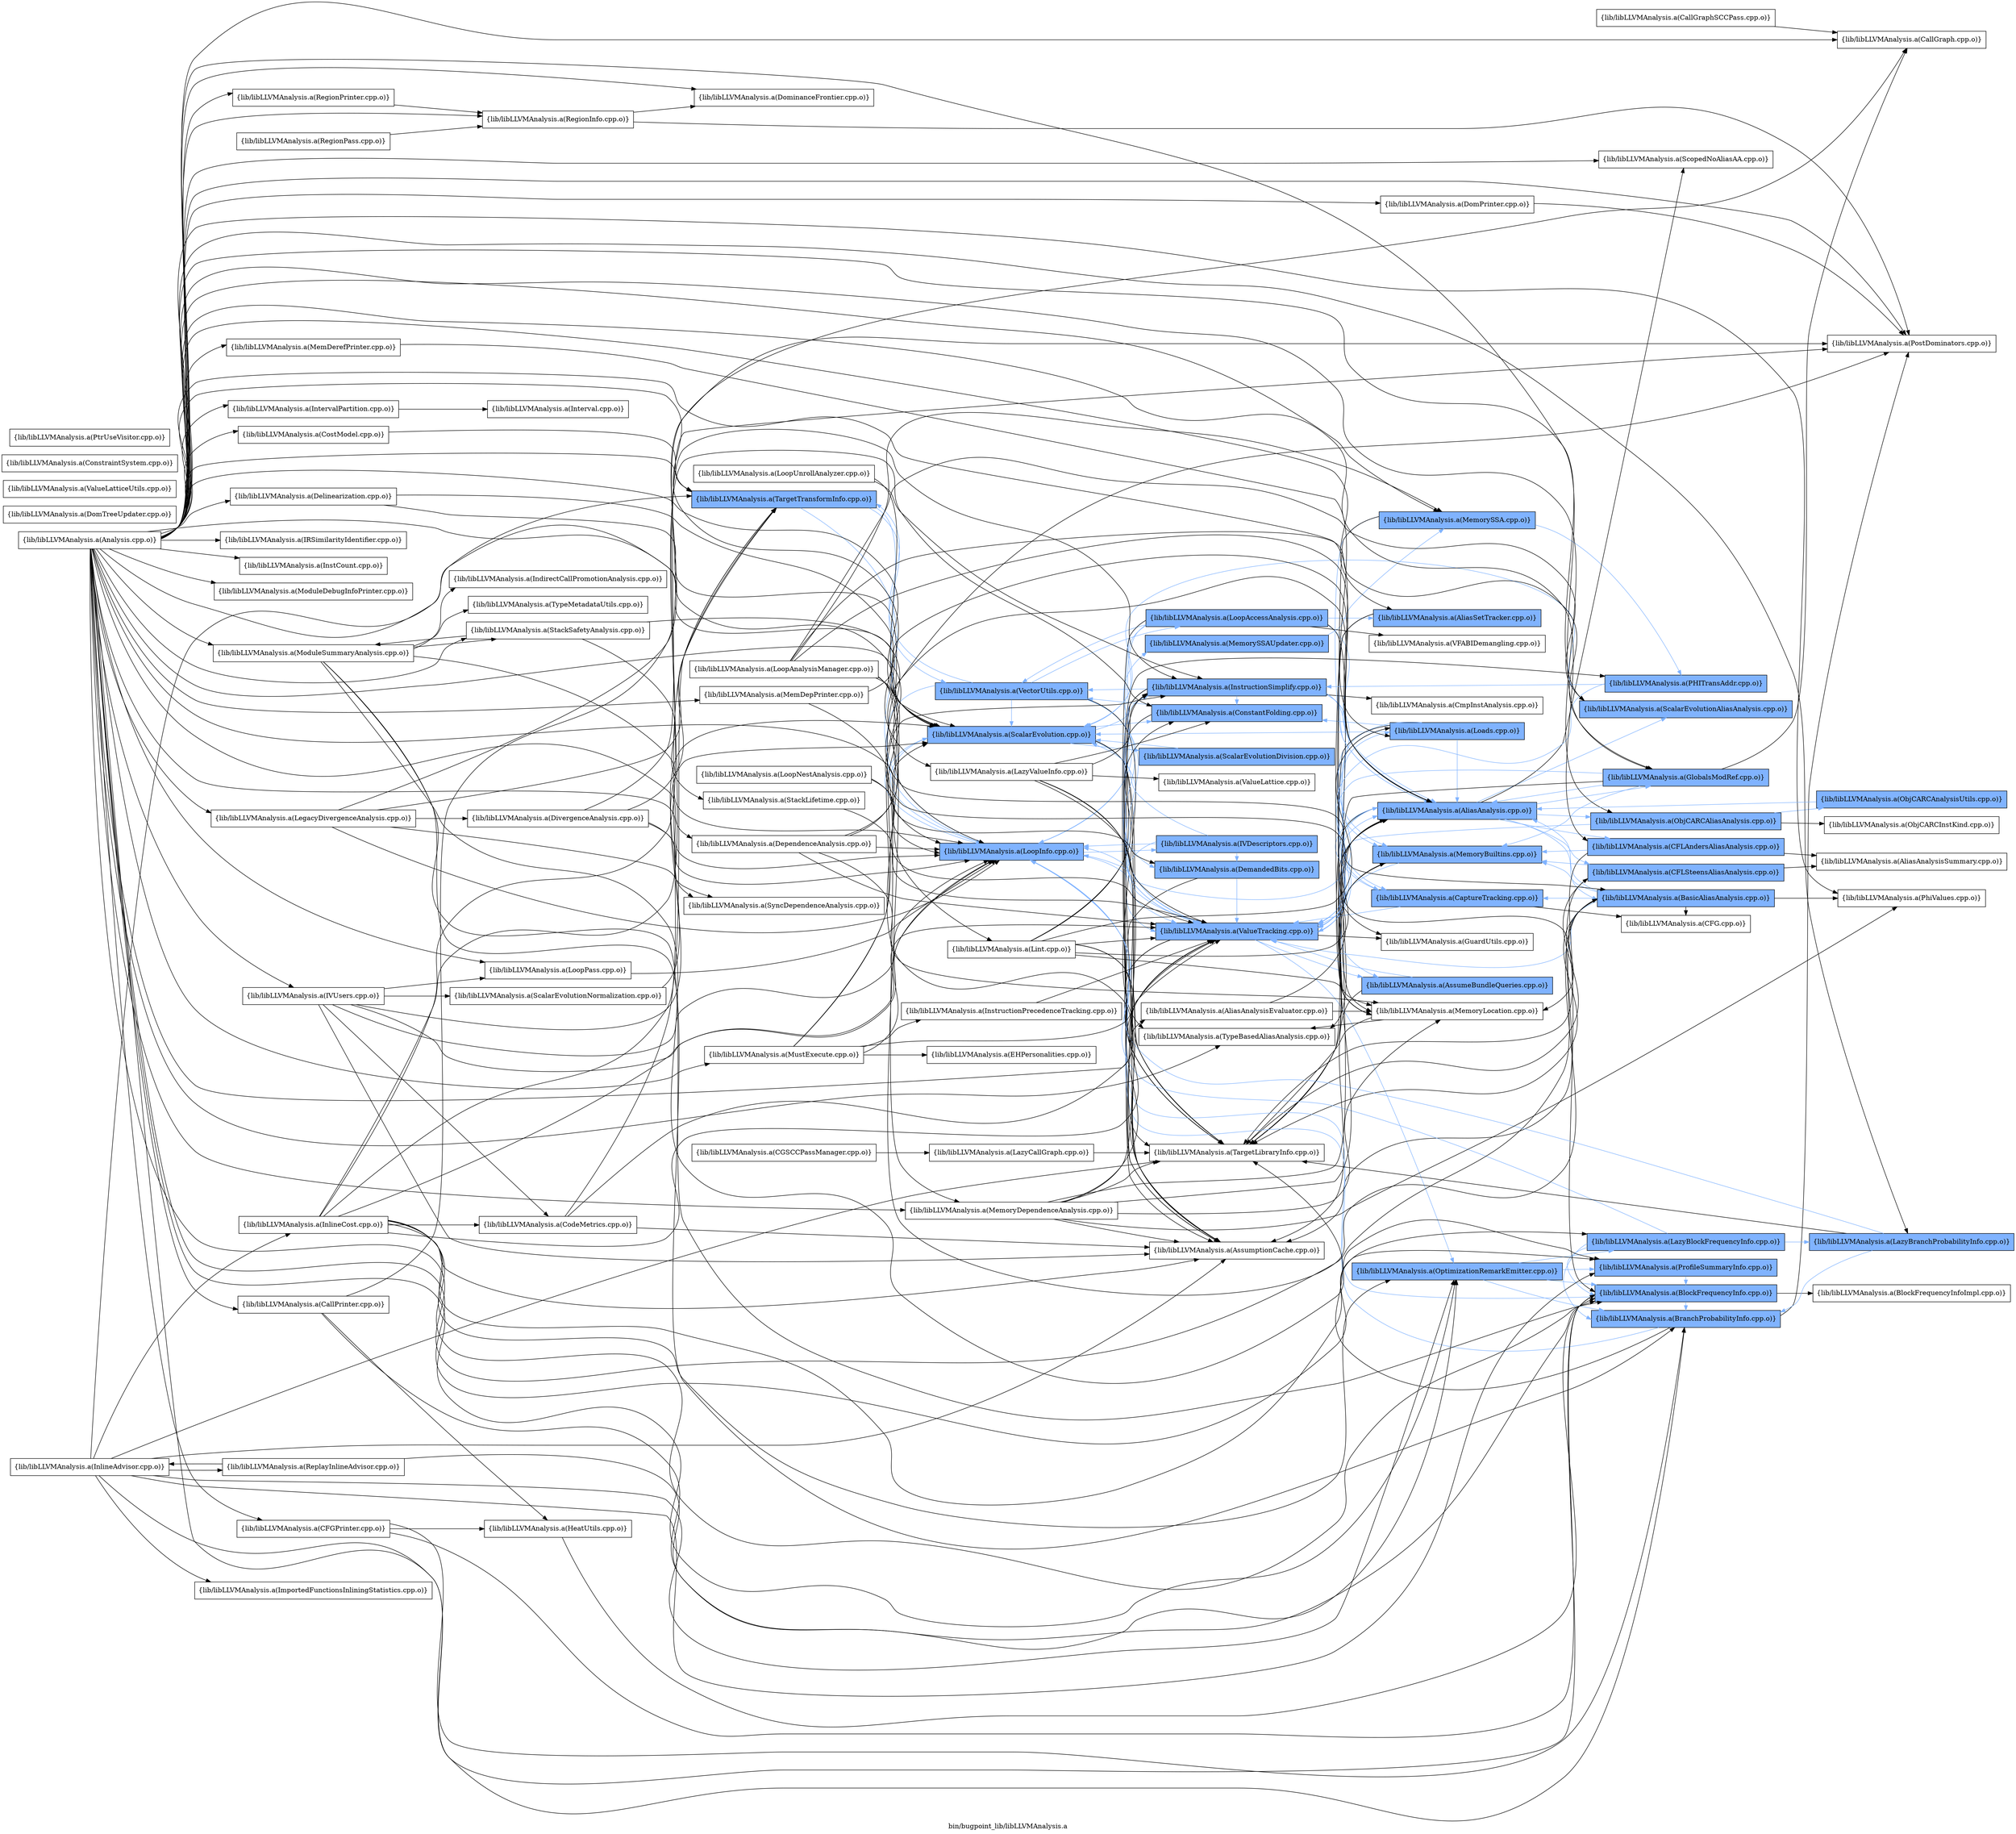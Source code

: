digraph "bin/bugpoint_lib/libLLVMAnalysis.a" {
	label="bin/bugpoint_lib/libLLVMAnalysis.a";
	rankdir=LR;
	{ rank=same; Node0x5609e2e901e8;  }
	{ rank=same; Node0x5609e2e8b468; Node0x5609e2e81f58; Node0x5609e2e8b378;  }
	{ rank=same; Node0x5609e2e8c048; Node0x5609e2e8f608; Node0x5609e2e8d7b8; Node0x5609e2e85658; Node0x5609e2e8e0c8; Node0x5609e2e88268; Node0x5609e2e83858; Node0x5609e2e8fb58; Node0x5609e2e8cf48; Node0x5609e2e8e208; Node0x5609e2e8baa8;  }
	{ rank=same; Node0x5609e2e8f248; Node0x5609e2ea1c68; Node0x5609e2e94928; Node0x5609e2e86968; Node0x5609e2e8b148; Node0x5609e2e84c08; Node0x5609e2e8e398; Node0x5609e2e87a48; Node0x5609e2e8d768; Node0x5609e2e847a8; Node0x5609e2e8e528; Node0x5609e2e8c2c8;  }
	{ rank=same; Node0x5609e2e840c8; Node0x5609e2e861e8; Node0x5609e2e7dc28; Node0x5609e2e8f068; Node0x5609e2e94748; Node0x5609e2e85dd8; Node0x5609e2e81cd8; Node0x5609e2e8c908; Node0x5609e2e854c8; Node0x5609e2e7ccd8; Node0x5609e2e8e578; Node0x5609e2e83d58; Node0x5609e2e7c468;  }
	{ rank=same; Node0x5609e2e901e8;  }
	{ rank=same; Node0x5609e2e8b468; Node0x5609e2e81f58; Node0x5609e2e8b378;  }
	{ rank=same; Node0x5609e2e8c048; Node0x5609e2e8f608; Node0x5609e2e8d7b8; Node0x5609e2e85658; Node0x5609e2e8e0c8; Node0x5609e2e88268; Node0x5609e2e83858; Node0x5609e2e8fb58; Node0x5609e2e8cf48; Node0x5609e2e8e208; Node0x5609e2e8baa8;  }
	{ rank=same; Node0x5609e2e8f248; Node0x5609e2ea1c68; Node0x5609e2e94928; Node0x5609e2e86968; Node0x5609e2e8b148; Node0x5609e2e84c08; Node0x5609e2e8e398; Node0x5609e2e87a48; Node0x5609e2e8d768; Node0x5609e2e847a8; Node0x5609e2e8e528; Node0x5609e2e8c2c8;  }
	{ rank=same; Node0x5609e2e840c8; Node0x5609e2e861e8; Node0x5609e2e7dc28; Node0x5609e2e8f068; Node0x5609e2e94748; Node0x5609e2e85dd8; Node0x5609e2e81cd8; Node0x5609e2e8c908; Node0x5609e2e854c8; Node0x5609e2e7ccd8; Node0x5609e2e8e578; Node0x5609e2e83d58; Node0x5609e2e7c468;  }

	Node0x5609e2e901e8 [shape=record,shape=box,group=1,style=filled,fillcolor="0.600000 0.5 1",label="{lib/libLLVMAnalysis.a(TargetTransformInfo.cpp.o)}"];
	Node0x5609e2e901e8 -> Node0x5609e2e8b468[color="0.600000 0.5 1"];
	Node0x5609e2e901e8 -> Node0x5609e2e81f58[color="0.600000 0.5 1"];
	Node0x5609e2e901e8 -> Node0x5609e2e8b378[color="0.600000 0.5 1"];
	Node0x5609e2ea1c68 [shape=record,shape=box,group=1,style=filled,fillcolor="0.600000 0.5 1",label="{lib/libLLVMAnalysis.a(AliasAnalysis.cpp.o)}"];
	Node0x5609e2ea1c68 -> Node0x5609e2e861e8[color="0.600000 0.5 1"];
	Node0x5609e2ea1c68 -> Node0x5609e2e7dc28[color="0.600000 0.5 1"];
	Node0x5609e2ea1c68 -> Node0x5609e2e8f068[color="0.600000 0.5 1"];
	Node0x5609e2ea1c68 -> Node0x5609e2e8e398[color="0.600000 0.5 1"];
	Node0x5609e2ea1c68 -> Node0x5609e2e94748[color="0.600000 0.5 1"];
	Node0x5609e2ea1c68 -> Node0x5609e2e8e528;
	Node0x5609e2ea1c68 -> Node0x5609e2e85dd8[color="0.600000 0.5 1"];
	Node0x5609e2ea1c68 -> Node0x5609e2e81cd8[color="0.600000 0.5 1"];
	Node0x5609e2ea1c68 -> Node0x5609e2e8fb58;
	Node0x5609e2ea1c68 -> Node0x5609e2e8e208;
	Node0x5609e2ea1c68 -> Node0x5609e2e8c908;
	Node0x5609e2ea1c68 -> Node0x5609e2e8d7b8[color="0.600000 0.5 1"];
	Node0x5609e2e84a78 [shape=record,shape=box,group=0,label="{lib/libLLVMAnalysis.a(AliasAnalysisEvaluator.cpp.o)}"];
	Node0x5609e2e84a78 -> Node0x5609e2ea1c68;
	Node0x5609e2e84a78 -> Node0x5609e2e8e528;
	Node0x5609e2e847a8 [shape=record,shape=box,group=1,style=filled,fillcolor="0.600000 0.5 1",label="{lib/libLLVMAnalysis.a(AliasSetTracker.cpp.o)}"];
	Node0x5609e2e847a8 -> Node0x5609e2ea1c68[color="0.600000 0.5 1"];
	Node0x5609e2e847a8 -> Node0x5609e2e94928;
	Node0x5609e2e847a8 -> Node0x5609e2e8e528;
	Node0x5609e2e83d08 [shape=record,shape=box,group=0,label="{lib/libLLVMAnalysis.a(Analysis.cpp.o)}"];
	Node0x5609e2e83d08 -> Node0x5609e2ea1c68;
	Node0x5609e2e83d08 -> Node0x5609e2e84a78;
	Node0x5609e2e83d08 -> Node0x5609e2e847a8;
	Node0x5609e2e83d08 -> Node0x5609e2e861e8;
	Node0x5609e2e83d08 -> Node0x5609e2e854c8;
	Node0x5609e2e83d08 -> Node0x5609e2e7ccd8;
	Node0x5609e2e83d08 -> Node0x5609e2e7e588;
	Node0x5609e2e83d08 -> Node0x5609e2e7dc28;
	Node0x5609e2e83d08 -> Node0x5609e2e8f068;
	Node0x5609e2e83d08 -> Node0x5609e2e8fc48;
	Node0x5609e2e83d08 -> Node0x5609e2e8ff18;
	Node0x5609e2e83d08 -> Node0x5609e2e8e618;
	Node0x5609e2e83d08 -> Node0x5609e2e8eb68;
	Node0x5609e2e83d08 -> Node0x5609e2e8cf48;
	Node0x5609e2e83d08 -> Node0x5609e2e8d128;
	Node0x5609e2e83d08 -> Node0x5609e2e8b648;
	Node0x5609e2e83d08 -> Node0x5609e2e95e18;
	Node0x5609e2e83d08 -> Node0x5609e2e94748;
	Node0x5609e2e83d08 -> Node0x5609e2e93438;
	Node0x5609e2e83d08 -> Node0x5609e2e936b8;
	Node0x5609e2e83d08 -> Node0x5609e2e91c28;
	Node0x5609e2e83d08 -> Node0x5609e2e92a88;
	Node0x5609e2e83d08 -> Node0x5609e2e8f5b8;
	Node0x5609e2e83d08 -> Node0x5609e2e8e578;
	Node0x5609e2e83d08 -> Node0x5609e2e8eca8;
	Node0x5609e2e83d08 -> Node0x5609e2e87d18;
	Node0x5609e2e83d08 -> Node0x5609e2e86418;
	Node0x5609e2e83d08 -> Node0x5609e2e8b468;
	Node0x5609e2e83d08 -> Node0x5609e2e8c318;
	Node0x5609e2e83d08 -> Node0x5609e2e8cf98;
	Node0x5609e2e83d08 -> Node0x5609e2e8d218;
	Node0x5609e2e83d08 -> Node0x5609e2e8e348;
	Node0x5609e2e83d08 -> Node0x5609e2e8f248;
	Node0x5609e2e83d08 -> Node0x5609e2e90238;
	Node0x5609e2e83d08 -> Node0x5609e2e9c588;
	Node0x5609e2e83d08 -> Node0x5609e2e9b688;
	Node0x5609e2e83d08 -> Node0x5609e2e85dd8;
	Node0x5609e2e83d08 -> Node0x5609e2e84c08;
	Node0x5609e2e83d08 -> Node0x5609e2e83308;
	Node0x5609e2e83d08 -> Node0x5609e2e83a38;
	Node0x5609e2e83d08 -> Node0x5609e2e86238;
	Node0x5609e2e83d08 -> Node0x5609e2e853d8;
	Node0x5609e2e83d08 -> Node0x5609e2e81f58;
	Node0x5609e2e83d08 -> Node0x5609e2e81cd8;
	Node0x5609e2e83d08 -> Node0x5609e2e82ea8;
	Node0x5609e2e83d08 -> Node0x5609e2e901e8;
	Node0x5609e2e83d08 -> Node0x5609e2e8e208;
	Node0x5609e2e83d08 -> Node0x5609e2e8c908;
	Node0x5609e2e861e8 [shape=record,shape=box,group=1,style=filled,fillcolor="0.600000 0.5 1",label="{lib/libLLVMAnalysis.a(BasicAliasAnalysis.cpp.o)}"];
	Node0x5609e2e861e8 -> Node0x5609e2ea1c68[color="0.600000 0.5 1"];
	Node0x5609e2e861e8 -> Node0x5609e2e85658;
	Node0x5609e2e861e8 -> Node0x5609e2e7c468;
	Node0x5609e2e861e8 -> Node0x5609e2e8e398[color="0.600000 0.5 1"];
	Node0x5609e2e861e8 -> Node0x5609e2e8d768[color="0.600000 0.5 1"];
	Node0x5609e2e861e8 -> Node0x5609e2e8e528;
	Node0x5609e2e861e8 -> Node0x5609e2e83308;
	Node0x5609e2e861e8 -> Node0x5609e2e8fb58;
	Node0x5609e2e861e8 -> Node0x5609e2e8d7b8[color="0.600000 0.5 1"];
	Node0x5609e2e7e588 [shape=record,shape=box,group=0,label="{lib/libLLVMAnalysis.a(CFGPrinter.cpp.o)}"];
	Node0x5609e2e7e588 -> Node0x5609e2e854c8;
	Node0x5609e2e7e588 -> Node0x5609e2e7ccd8;
	Node0x5609e2e7e588 -> Node0x5609e2e92e98;
	Node0x5609e2e7dc28 [shape=record,shape=box,group=1,style=filled,fillcolor="0.600000 0.5 1",label="{lib/libLLVMAnalysis.a(CFLAndersAliasAnalysis.cpp.o)}"];
	Node0x5609e2e7dc28 -> Node0x5609e2e872c8;
	Node0x5609e2e7dc28 -> Node0x5609e2e8d768[color="0.600000 0.5 1"];
	Node0x5609e2e7dc28 -> Node0x5609e2e8fb58;
	Node0x5609e2e8f068 [shape=record,shape=box,group=1,style=filled,fillcolor="0.600000 0.5 1",label="{lib/libLLVMAnalysis.a(CFLSteensAliasAnalysis.cpp.o)}"];
	Node0x5609e2e8f068 -> Node0x5609e2e872c8;
	Node0x5609e2e8f068 -> Node0x5609e2e8d768[color="0.600000 0.5 1"];
	Node0x5609e2e8f068 -> Node0x5609e2e8fb58;
	Node0x5609e2e8ff18 [shape=record,shape=box,group=0,label="{lib/libLLVMAnalysis.a(CallPrinter.cpp.o)}"];
	Node0x5609e2e8ff18 -> Node0x5609e2e854c8;
	Node0x5609e2e8ff18 -> Node0x5609e2e8fc48;
	Node0x5609e2e8ff18 -> Node0x5609e2e92e98;
	Node0x5609e2e8e618 [shape=record,shape=box,group=0,label="{lib/libLLVMAnalysis.a(CostModel.cpp.o)}"];
	Node0x5609e2e8e618 -> Node0x5609e2e901e8;
	Node0x5609e2e8d128 [shape=record,shape=box,group=0,label="{lib/libLLVMAnalysis.a(DependenceAnalysis.cpp.o)}"];
	Node0x5609e2e8d128 -> Node0x5609e2ea1c68;
	Node0x5609e2e8d128 -> Node0x5609e2e8b468;
	Node0x5609e2e8d128 -> Node0x5609e2e8e528;
	Node0x5609e2e8d128 -> Node0x5609e2e81f58;
	Node0x5609e2e8d128 -> Node0x5609e2e8d7b8;
	Node0x5609e2e8b648 [shape=record,shape=box,group=0,label="{lib/libLLVMAnalysis.a(DomPrinter.cpp.o)}"];
	Node0x5609e2e8b648 -> Node0x5609e2e83a38;
	Node0x5609e2e94748 [shape=record,shape=box,group=1,style=filled,fillcolor="0.600000 0.5 1",label="{lib/libLLVMAnalysis.a(GlobalsModRef.cpp.o)}"];
	Node0x5609e2e94748 -> Node0x5609e2ea1c68[color="0.600000 0.5 1"];
	Node0x5609e2e94748 -> Node0x5609e2e8fc48;
	Node0x5609e2e94748 -> Node0x5609e2e8d768[color="0.600000 0.5 1"];
	Node0x5609e2e94748 -> Node0x5609e2e8fb58;
	Node0x5609e2e94748 -> Node0x5609e2e8d7b8[color="0.600000 0.5 1"];
	Node0x5609e2e91c28 [shape=record,shape=box,group=0,label="{lib/libLLVMAnalysis.a(InstCount.cpp.o)}"];
	Node0x5609e2e92a88 [shape=record,shape=box,group=0,label="{lib/libLLVMAnalysis.a(IntervalPartition.cpp.o)}"];
	Node0x5609e2e92a88 -> Node0x5609e2e90468;
	Node0x5609e2e8eca8 [shape=record,shape=box,group=0,label="{lib/libLLVMAnalysis.a(LazyValueInfo.cpp.o)}"];
	Node0x5609e2e8eca8 -> Node0x5609e2e85658;
	Node0x5609e2e8eca8 -> Node0x5609e2e8e0c8;
	Node0x5609e2e8eca8 -> Node0x5609e2e88268;
	Node0x5609e2e8eca8 -> Node0x5609e2e8fb58;
	Node0x5609e2e8eca8 -> Node0x5609e2e8d038;
	Node0x5609e2e8eca8 -> Node0x5609e2e8d7b8;
	Node0x5609e2e87d18 [shape=record,shape=box,group=0,label="{lib/libLLVMAnalysis.a(LegacyDivergenceAnalysis.cpp.o)}"];
	Node0x5609e2e87d18 -> Node0x5609e2e87598;
	Node0x5609e2e87d18 -> Node0x5609e2e8b468;
	Node0x5609e2e87d18 -> Node0x5609e2e83a38;
	Node0x5609e2e87d18 -> Node0x5609e2e7f6b8;
	Node0x5609e2e87d18 -> Node0x5609e2e901e8;
	Node0x5609e2e86418 [shape=record,shape=box,group=0,label="{lib/libLLVMAnalysis.a(Lint.cpp.o)}"];
	Node0x5609e2e86418 -> Node0x5609e2ea1c68;
	Node0x5609e2e86418 -> Node0x5609e2e85658;
	Node0x5609e2e86418 -> Node0x5609e2e8e0c8;
	Node0x5609e2e86418 -> Node0x5609e2e88268;
	Node0x5609e2e86418 -> Node0x5609e2e86968;
	Node0x5609e2e86418 -> Node0x5609e2e8e528;
	Node0x5609e2e86418 -> Node0x5609e2e8fb58;
	Node0x5609e2e86418 -> Node0x5609e2e8d7b8;
	Node0x5609e2e8cf98 [shape=record,shape=box,group=0,label="{lib/libLLVMAnalysis.a(MemDepPrinter.cpp.o)}"];
	Node0x5609e2e8cf98 -> Node0x5609e2ea1c68;
	Node0x5609e2e8cf98 -> Node0x5609e2e8e348;
	Node0x5609e2e8d218 [shape=record,shape=box,group=0,label="{lib/libLLVMAnalysis.a(MemDerefPrinter.cpp.o)}"];
	Node0x5609e2e8d218 -> Node0x5609e2e86968;
	Node0x5609e2e90238 [shape=record,shape=box,group=0,label="{lib/libLLVMAnalysis.a(ModuleDebugInfoPrinter.cpp.o)}"];
	Node0x5609e2e9b688 [shape=record,shape=box,group=0,label="{lib/libLLVMAnalysis.a(MustExecute.cpp.o)}"];
	Node0x5609e2e9b688 -> Node0x5609e2e965e8;
	Node0x5609e2e9b688 -> Node0x5609e2e88268;
	Node0x5609e2e9b688 -> Node0x5609e2e8b468;
	Node0x5609e2e9b688 -> Node0x5609e2e9af58;
	Node0x5609e2e9b688 -> Node0x5609e2e83a38;
	Node0x5609e2e9b688 -> Node0x5609e2e8d7b8;
	Node0x5609e2e85dd8 [shape=record,shape=box,group=1,style=filled,fillcolor="0.600000 0.5 1",label="{lib/libLLVMAnalysis.a(ObjCARCAliasAnalysis.cpp.o)}"];
	Node0x5609e2e85dd8 -> Node0x5609e2e85158[color="0.600000 0.5 1"];
	Node0x5609e2e85dd8 -> Node0x5609e2e857e8;
	Node0x5609e2e85dd8 -> Node0x5609e2e8d7b8[color="0.600000 0.5 1"];
	Node0x5609e2e83a38 [shape=record,shape=box,group=0,label="{lib/libLLVMAnalysis.a(PostDominators.cpp.o)}"];
	Node0x5609e2e86238 [shape=record,shape=box,group=0,label="{lib/libLLVMAnalysis.a(RegionInfo.cpp.o)}"];
	Node0x5609e2e86238 -> Node0x5609e2e95e18;
	Node0x5609e2e86238 -> Node0x5609e2e83a38;
	Node0x5609e2e85608 [shape=record,shape=box,group=0,label="{lib/libLLVMAnalysis.a(RegionPass.cpp.o)}"];
	Node0x5609e2e85608 -> Node0x5609e2e86238;
	Node0x5609e2e853d8 [shape=record,shape=box,group=0,label="{lib/libLLVMAnalysis.a(RegionPrinter.cpp.o)}"];
	Node0x5609e2e853d8 -> Node0x5609e2e86238;
	Node0x5609e2e81f58 [shape=record,shape=box,group=1,style=filled,fillcolor="0.600000 0.5 1",label="{lib/libLLVMAnalysis.a(ScalarEvolution.cpp.o)}"];
	Node0x5609e2e81f58 -> Node0x5609e2e85658;
	Node0x5609e2e81f58 -> Node0x5609e2e8e0c8[color="0.600000 0.5 1"];
	Node0x5609e2e81f58 -> Node0x5609e2e88268[color="0.600000 0.5 1"];
	Node0x5609e2e81f58 -> Node0x5609e2e8b468[color="0.600000 0.5 1"];
	Node0x5609e2e81f58 -> Node0x5609e2e83858[color="0.600000 0.5 1"];
	Node0x5609e2e81f58 -> Node0x5609e2e8fb58;
	Node0x5609e2e81f58 -> Node0x5609e2e8d7b8[color="0.600000 0.5 1"];
	Node0x5609e2e81cd8 [shape=record,shape=box,group=1,style=filled,fillcolor="0.600000 0.5 1",label="{lib/libLLVMAnalysis.a(ScalarEvolutionAliasAnalysis.cpp.o)}"];
	Node0x5609e2e81cd8 -> Node0x5609e2e81f58[color="0.600000 0.5 1"];
	Node0x5609e2e8fb58 [shape=record,shape=box,group=0,label="{lib/libLLVMAnalysis.a(TargetLibraryInfo.cpp.o)}"];
	Node0x5609e2e8e208 [shape=record,shape=box,group=0,label="{lib/libLLVMAnalysis.a(TypeBasedAliasAnalysis.cpp.o)}"];
	Node0x5609e2e8c908 [shape=record,shape=box,group=0,label="{lib/libLLVMAnalysis.a(ScopedNoAliasAA.cpp.o)}"];
	Node0x5609e2e965e8 [shape=record,shape=box,group=0,label="{lib/libLLVMAnalysis.a(EHPersonalities.cpp.o)}"];
	Node0x5609e2e8b378 [shape=record,shape=box,group=1,style=filled,fillcolor="0.600000 0.5 1",label="{lib/libLLVMAnalysis.a(VectorUtils.cpp.o)}"];
	Node0x5609e2e8b378 -> Node0x5609e2e8cf48[color="0.600000 0.5 1"];
	Node0x5609e2e8b378 -> Node0x5609e2e8b468[color="0.600000 0.5 1"];
	Node0x5609e2e8b378 -> Node0x5609e2e81f58[color="0.600000 0.5 1"];
	Node0x5609e2e8b378 -> Node0x5609e2e901e8[color="0.600000 0.5 1"];
	Node0x5609e2e8b378 -> Node0x5609e2e8e208;
	Node0x5609e2e8b378 -> Node0x5609e2e8d7b8[color="0.600000 0.5 1"];
	Node0x5609e2e8b378 -> Node0x5609e2e8baa8[color="0.600000 0.5 1"];
	Node0x5609e2e8d7b8 [shape=record,shape=box,group=1,style=filled,fillcolor="0.600000 0.5 1",label="{lib/libLLVMAnalysis.a(ValueTracking.cpp.o)}"];
	Node0x5609e2e8d7b8 -> Node0x5609e2ea1c68[color="0.600000 0.5 1"];
	Node0x5609e2e8d7b8 -> Node0x5609e2e85658;
	Node0x5609e2e8d7b8 -> Node0x5609e2e94928;
	Node0x5609e2e8d7b8 -> Node0x5609e2e86968[color="0.600000 0.5 1"];
	Node0x5609e2e8d7b8 -> Node0x5609e2e8b148[color="0.600000 0.5 1"];
	Node0x5609e2e8d7b8 -> Node0x5609e2e8b468[color="0.600000 0.5 1"];
	Node0x5609e2e8d7b8 -> Node0x5609e2e84c08[color="0.600000 0.5 1"];
	Node0x5609e2e8d7b8 -> Node0x5609e2e8fb58;
	Node0x5609e2e83d58 [shape=record,shape=box,group=1,style=filled,fillcolor="0.600000 0.5 1",label="{lib/libLLVMAnalysis.a(ProfileSummaryInfo.cpp.o)}"];
	Node0x5609e2e83d58 -> Node0x5609e2e854c8[color="0.600000 0.5 1"];
	Node0x5609e2e8ba08 [shape=record,shape=box,group=0,label="{lib/libLLVMAnalysis.a(DomTreeUpdater.cpp.o)}"];
	Node0x5609e2e8b468 [shape=record,shape=box,group=1,style=filled,fillcolor="0.600000 0.5 1",label="{lib/libLLVMAnalysis.a(LoopInfo.cpp.o)}"];
	Node0x5609e2e8b468 -> Node0x5609e2e8c048[color="0.600000 0.5 1"];
	Node0x5609e2e8b468 -> Node0x5609e2e8f608[color="0.600000 0.5 1"];
	Node0x5609e2e8b468 -> Node0x5609e2e81f58[color="0.600000 0.5 1"];
	Node0x5609e2e8b468 -> Node0x5609e2e8d7b8[color="0.600000 0.5 1"];
	Node0x5609e2e8e398 [shape=record,shape=box,group=1,style=filled,fillcolor="0.600000 0.5 1",label="{lib/libLLVMAnalysis.a(CaptureTracking.cpp.o)}"];
	Node0x5609e2e8e398 -> Node0x5609e2ea1c68[color="0.600000 0.5 1"];
	Node0x5609e2e8e398 -> Node0x5609e2e7c468;
	Node0x5609e2e8e398 -> Node0x5609e2e8d7b8[color="0.600000 0.5 1"];
	Node0x5609e2e8e528 [shape=record,shape=box,group=0,label="{lib/libLLVMAnalysis.a(MemoryLocation.cpp.o)}"];
	Node0x5609e2e8e528 -> Node0x5609e2e8fb58;
	Node0x5609e2e8e528 -> Node0x5609e2e8e208;
	Node0x5609e2e94928 [shape=record,shape=box,group=0,label="{lib/libLLVMAnalysis.a(GuardUtils.cpp.o)}"];
	Node0x5609e2e854c8 [shape=record,shape=box,group=1,style=filled,fillcolor="0.600000 0.5 1",label="{lib/libLLVMAnalysis.a(BlockFrequencyInfo.cpp.o)}"];
	Node0x5609e2e854c8 -> Node0x5609e2e7d4a8;
	Node0x5609e2e854c8 -> Node0x5609e2e7ccd8[color="0.600000 0.5 1"];
	Node0x5609e2e854c8 -> Node0x5609e2e8b468[color="0.600000 0.5 1"];
	Node0x5609e2e7ccd8 [shape=record,shape=box,group=1,style=filled,fillcolor="0.600000 0.5 1",label="{lib/libLLVMAnalysis.a(BranchProbabilityInfo.cpp.o)}"];
	Node0x5609e2e7ccd8 -> Node0x5609e2e8b468[color="0.600000 0.5 1"];
	Node0x5609e2e7ccd8 -> Node0x5609e2e83a38;
	Node0x5609e2e7ccd8 -> Node0x5609e2e8fb58;
	Node0x5609e2e8fc48 [shape=record,shape=box,group=0,label="{lib/libLLVMAnalysis.a(CallGraph.cpp.o)}"];
	Node0x5609e2e8eb68 [shape=record,shape=box,group=0,label="{lib/libLLVMAnalysis.a(Delinearization.cpp.o)}"];
	Node0x5609e2e8eb68 -> Node0x5609e2e8b468;
	Node0x5609e2e8eb68 -> Node0x5609e2e81f58;
	Node0x5609e2e8cf48 [shape=record,shape=box,group=1,style=filled,fillcolor="0.600000 0.5 1",label="{lib/libLLVMAnalysis.a(DemandedBits.cpp.o)}"];
	Node0x5609e2e8cf48 -> Node0x5609e2e85658;
	Node0x5609e2e8cf48 -> Node0x5609e2e8d7b8[color="0.600000 0.5 1"];
	Node0x5609e2e95e18 [shape=record,shape=box,group=0,label="{lib/libLLVMAnalysis.a(DominanceFrontier.cpp.o)}"];
	Node0x5609e2e93438 [shape=record,shape=box,group=0,label="{lib/libLLVMAnalysis.a(IRSimilarityIdentifier.cpp.o)}"];
	Node0x5609e2e936b8 [shape=record,shape=box,group=0,label="{lib/libLLVMAnalysis.a(IVUsers.cpp.o)}"];
	Node0x5609e2e936b8 -> Node0x5609e2e85658;
	Node0x5609e2e936b8 -> Node0x5609e2e919f8;
	Node0x5609e2e936b8 -> Node0x5609e2e8b468;
	Node0x5609e2e936b8 -> Node0x5609e2e8c318;
	Node0x5609e2e936b8 -> Node0x5609e2e81f58;
	Node0x5609e2e936b8 -> Node0x5609e2e83588;
	Node0x5609e2e936b8 -> Node0x5609e2e8d7b8;
	Node0x5609e2e8f5b8 [shape=record,shape=box,group=1,style=filled,fillcolor="0.600000 0.5 1",label="{lib/libLLVMAnalysis.a(LazyBranchProbabilityInfo.cpp.o)}"];
	Node0x5609e2e8f5b8 -> Node0x5609e2e7ccd8[color="0.600000 0.5 1"];
	Node0x5609e2e8f5b8 -> Node0x5609e2e8b468[color="0.600000 0.5 1"];
	Node0x5609e2e8f5b8 -> Node0x5609e2e8fb58;
	Node0x5609e2e8e578 [shape=record,shape=box,group=1,style=filled,fillcolor="0.600000 0.5 1",label="{lib/libLLVMAnalysis.a(LazyBlockFrequencyInfo.cpp.o)}"];
	Node0x5609e2e8e578 -> Node0x5609e2e854c8[color="0.600000 0.5 1"];
	Node0x5609e2e8e578 -> Node0x5609e2e7ccd8[color="0.600000 0.5 1"];
	Node0x5609e2e8e578 -> Node0x5609e2e8f5b8[color="0.600000 0.5 1"];
	Node0x5609e2e8e578 -> Node0x5609e2e8b468[color="0.600000 0.5 1"];
	Node0x5609e2e8c318 [shape=record,shape=box,group=0,label="{lib/libLLVMAnalysis.a(LoopPass.cpp.o)}"];
	Node0x5609e2e8c318 -> Node0x5609e2e8b468;
	Node0x5609e2e8e348 [shape=record,shape=box,group=0,label="{lib/libLLVMAnalysis.a(MemoryDependenceAnalysis.cpp.o)}"];
	Node0x5609e2e8e348 -> Node0x5609e2ea1c68;
	Node0x5609e2e8e348 -> Node0x5609e2e85658;
	Node0x5609e2e8e348 -> Node0x5609e2e8d768;
	Node0x5609e2e8e348 -> Node0x5609e2e8e528;
	Node0x5609e2e8e348 -> Node0x5609e2e840c8;
	Node0x5609e2e8e348 -> Node0x5609e2e83308;
	Node0x5609e2e8e348 -> Node0x5609e2e8fb58;
	Node0x5609e2e8e348 -> Node0x5609e2e8d7b8;
	Node0x5609e2e8f248 [shape=record,shape=box,group=1,style=filled,fillcolor="0.600000 0.5 1",label="{lib/libLLVMAnalysis.a(MemorySSA.cpp.o)}"];
	Node0x5609e2e8f248 -> Node0x5609e2ea1c68[color="0.600000 0.5 1"];
	Node0x5609e2e8f248 -> Node0x5609e2e8e528;
	Node0x5609e2e8f248 -> Node0x5609e2e840c8[color="0.600000 0.5 1"];
	Node0x5609e2e9c588 [shape=record,shape=box,group=0,label="{lib/libLLVMAnalysis.a(ModuleSummaryAnalysis.cpp.o)}"];
	Node0x5609e2e9c588 -> Node0x5609e2e854c8;
	Node0x5609e2e9c588 -> Node0x5609e2e7ccd8;
	Node0x5609e2e9c588 -> Node0x5609e2e8b468;
	Node0x5609e2e9c588 -> Node0x5609e2e9a968;
	Node0x5609e2e9c588 -> Node0x5609e2e83d58;
	Node0x5609e2e9c588 -> Node0x5609e2e82ea8;
	Node0x5609e2e9c588 -> Node0x5609e2e8e7a8;
	Node0x5609e2e84c08 [shape=record,shape=box,group=1,style=filled,fillcolor="0.600000 0.5 1",label="{lib/libLLVMAnalysis.a(OptimizationRemarkEmitter.cpp.o)}"];
	Node0x5609e2e84c08 -> Node0x5609e2e854c8[color="0.600000 0.5 1"];
	Node0x5609e2e84c08 -> Node0x5609e2e7ccd8[color="0.600000 0.5 1"];
	Node0x5609e2e84c08 -> Node0x5609e2e8e578[color="0.600000 0.5 1"];
	Node0x5609e2e84c08 -> Node0x5609e2e83d58[color="0.600000 0.5 1"];
	Node0x5609e2e83308 [shape=record,shape=box,group=0,label="{lib/libLLVMAnalysis.a(PhiValues.cpp.o)}"];
	Node0x5609e2e82ea8 [shape=record,shape=box,group=0,label="{lib/libLLVMAnalysis.a(StackSafetyAnalysis.cpp.o)}"];
	Node0x5609e2e82ea8 -> Node0x5609e2e9c588;
	Node0x5609e2e82ea8 -> Node0x5609e2e81f58;
	Node0x5609e2e82ea8 -> Node0x5609e2e7fed8;
	Node0x5609e2e85658 [shape=record,shape=box,group=0,label="{lib/libLLVMAnalysis.a(AssumptionCache.cpp.o)}"];
	Node0x5609e2e7c468 [shape=record,shape=box,group=0,label="{lib/libLLVMAnalysis.a(CFG.cpp.o)}"];
	Node0x5609e2e8d768 [shape=record,shape=box,group=1,style=filled,fillcolor="0.600000 0.5 1",label="{lib/libLLVMAnalysis.a(MemoryBuiltins.cpp.o)}"];
	Node0x5609e2e8d768 -> Node0x5609e2e8fb58;
	Node0x5609e2e8d768 -> Node0x5609e2e8d7b8[color="0.600000 0.5 1"];
	Node0x5609e2e7d4a8 [shape=record,shape=box,group=0,label="{lib/libLLVMAnalysis.a(BlockFrequencyInfoImpl.cpp.o)}"];
	Node0x5609e2e92e98 [shape=record,shape=box,group=0,label="{lib/libLLVMAnalysis.a(HeatUtils.cpp.o)}"];
	Node0x5609e2e92e98 -> Node0x5609e2e854c8;
	Node0x5609e2e872c8 [shape=record,shape=box,group=0,label="{lib/libLLVMAnalysis.a(AliasAnalysisSummary.cpp.o)}"];
	Node0x5609e2e919f8 [shape=record,shape=box,group=0,label="{lib/libLLVMAnalysis.a(CodeMetrics.cpp.o)}"];
	Node0x5609e2e919f8 -> Node0x5609e2e85658;
	Node0x5609e2e919f8 -> Node0x5609e2e901e8;
	Node0x5609e2e919f8 -> Node0x5609e2e8d7b8;
	Node0x5609e2e83588 [shape=record,shape=box,group=0,label="{lib/libLLVMAnalysis.a(ScalarEvolutionNormalization.cpp.o)}"];
	Node0x5609e2e83588 -> Node0x5609e2e81f58;
	Node0x5609e2e90468 [shape=record,shape=box,group=0,label="{lib/libLLVMAnalysis.a(Interval.cpp.o)}"];
	Node0x5609e2e8e0c8 [shape=record,shape=box,group=1,style=filled,fillcolor="0.600000 0.5 1",label="{lib/libLLVMAnalysis.a(ConstantFolding.cpp.o)}"];
	Node0x5609e2e8e0c8 -> Node0x5609e2e8fb58;
	Node0x5609e2e8e0c8 -> Node0x5609e2e8d7b8[color="0.600000 0.5 1"];
	Node0x5609e2e8e0c8 -> Node0x5609e2e8b378[color="0.600000 0.5 1"];
	Node0x5609e2e88268 [shape=record,shape=box,group=1,style=filled,fillcolor="0.600000 0.5 1",label="{lib/libLLVMAnalysis.a(InstructionSimplify.cpp.o)}"];
	Node0x5609e2e88268 -> Node0x5609e2ea1c68[color="0.600000 0.5 1"];
	Node0x5609e2e88268 -> Node0x5609e2e85658;
	Node0x5609e2e88268 -> Node0x5609e2e8e398[color="0.600000 0.5 1"];
	Node0x5609e2e88268 -> Node0x5609e2e8e0c8[color="0.600000 0.5 1"];
	Node0x5609e2e88268 -> Node0x5609e2e87a48;
	Node0x5609e2e88268 -> Node0x5609e2e8d768[color="0.600000 0.5 1"];
	Node0x5609e2e88268 -> Node0x5609e2e8fb58;
	Node0x5609e2e88268 -> Node0x5609e2e8d7b8[color="0.600000 0.5 1"];
	Node0x5609e2e88268 -> Node0x5609e2e8b378[color="0.600000 0.5 1"];
	Node0x5609e2e8d038 [shape=record,shape=box,group=0,label="{lib/libLLVMAnalysis.a(ValueLattice.cpp.o)}"];
	Node0x5609e2e87a48 [shape=record,shape=box,group=0,label="{lib/libLLVMAnalysis.a(CmpInstAnalysis.cpp.o)}"];
	Node0x5609e2e87598 [shape=record,shape=box,group=0,label="{lib/libLLVMAnalysis.a(DivergenceAnalysis.cpp.o)}"];
	Node0x5609e2e87598 -> Node0x5609e2e8b468;
	Node0x5609e2e87598 -> Node0x5609e2e83a38;
	Node0x5609e2e87598 -> Node0x5609e2e7f6b8;
	Node0x5609e2e87598 -> Node0x5609e2e901e8;
	Node0x5609e2e7f6b8 [shape=record,shape=box,group=0,label="{lib/libLLVMAnalysis.a(SyncDependenceAnalysis.cpp.o)}"];
	Node0x5609e2e86968 [shape=record,shape=box,group=1,style=filled,fillcolor="0.600000 0.5 1",label="{lib/libLLVMAnalysis.a(Loads.cpp.o)}"];
	Node0x5609e2e86968 -> Node0x5609e2ea1c68[color="0.600000 0.5 1"];
	Node0x5609e2e86968 -> Node0x5609e2e8e0c8[color="0.600000 0.5 1"];
	Node0x5609e2e86968 -> Node0x5609e2e8b148[color="0.600000 0.5 1"];
	Node0x5609e2e86968 -> Node0x5609e2e8b468[color="0.600000 0.5 1"];
	Node0x5609e2e86968 -> Node0x5609e2e8d768[color="0.600000 0.5 1"];
	Node0x5609e2e86968 -> Node0x5609e2e8e528;
	Node0x5609e2e86968 -> Node0x5609e2e81f58[color="0.600000 0.5 1"];
	Node0x5609e2e86968 -> Node0x5609e2e8d7b8[color="0.600000 0.5 1"];
	Node0x5609e2e8b148 [shape=record,shape=box,group=1,style=filled,fillcolor="0.600000 0.5 1",label="{lib/libLLVMAnalysis.a(AssumeBundleQueries.cpp.o)}"];
	Node0x5609e2e8b148 -> Node0x5609e2e85658;
	Node0x5609e2e8b148 -> Node0x5609e2e8d7b8[color="0.600000 0.5 1"];
	Node0x5609e2e8c048 [shape=record,shape=box,group=1,style=filled,fillcolor="0.600000 0.5 1",label="{lib/libLLVMAnalysis.a(IVDescriptors.cpp.o)}"];
	Node0x5609e2e8c048 -> Node0x5609e2e8cf48[color="0.600000 0.5 1"];
	Node0x5609e2e8c048 -> Node0x5609e2e8b468[color="0.600000 0.5 1"];
	Node0x5609e2e8c048 -> Node0x5609e2e81f58[color="0.600000 0.5 1"];
	Node0x5609e2e8c048 -> Node0x5609e2e8d7b8[color="0.600000 0.5 1"];
	Node0x5609e2e8f608 [shape=record,shape=box,group=1,style=filled,fillcolor="0.600000 0.5 1",label="{lib/libLLVMAnalysis.a(MemorySSAUpdater.cpp.o)}"];
	Node0x5609e2e8f608 -> Node0x5609e2e8f248[color="0.600000 0.5 1"];
	Node0x5609e2e840c8 [shape=record,shape=box,group=1,style=filled,fillcolor="0.600000 0.5 1",label="{lib/libLLVMAnalysis.a(PHITransAddr.cpp.o)}"];
	Node0x5609e2e840c8 -> Node0x5609e2e88268[color="0.600000 0.5 1"];
	Node0x5609e2e840c8 -> Node0x5609e2e8d7b8[color="0.600000 0.5 1"];
	Node0x5609e2e9a968 [shape=record,shape=box,group=0,label="{lib/libLLVMAnalysis.a(IndirectCallPromotionAnalysis.cpp.o)}"];
	Node0x5609e2e8e7a8 [shape=record,shape=box,group=0,label="{lib/libLLVMAnalysis.a(TypeMetadataUtils.cpp.o)}"];
	Node0x5609e2e9af58 [shape=record,shape=box,group=0,label="{lib/libLLVMAnalysis.a(InstructionPrecedenceTracking.cpp.o)}"];
	Node0x5609e2e9af58 -> Node0x5609e2e8d7b8;
	Node0x5609e2e85158 [shape=record,shape=box,group=1,style=filled,fillcolor="0.600000 0.5 1",label="{lib/libLLVMAnalysis.a(ObjCARCAnalysisUtils.cpp.o)}"];
	Node0x5609e2e85158 -> Node0x5609e2ea1c68[color="0.600000 0.5 1"];
	Node0x5609e2e857e8 [shape=record,shape=box,group=0,label="{lib/libLLVMAnalysis.a(ObjCARCInstKind.cpp.o)}"];
	Node0x5609e2e83858 [shape=record,shape=box,group=1,style=filled,fillcolor="0.600000 0.5 1",label="{lib/libLLVMAnalysis.a(ScalarEvolutionDivision.cpp.o)}"];
	Node0x5609e2e83858 -> Node0x5609e2e81f58[color="0.600000 0.5 1"];
	Node0x5609e2e7fed8 [shape=record,shape=box,group=0,label="{lib/libLLVMAnalysis.a(StackLifetime.cpp.o)}"];
	Node0x5609e2e7fed8 -> Node0x5609e2e8d7b8;
	Node0x5609e2e8baa8 [shape=record,shape=box,group=1,style=filled,fillcolor="0.600000 0.5 1",label="{lib/libLLVMAnalysis.a(LoopAccessAnalysis.cpp.o)}"];
	Node0x5609e2e8baa8 -> Node0x5609e2ea1c68[color="0.600000 0.5 1"];
	Node0x5609e2e8baa8 -> Node0x5609e2e847a8[color="0.600000 0.5 1"];
	Node0x5609e2e8baa8 -> Node0x5609e2e8b468[color="0.600000 0.5 1"];
	Node0x5609e2e8baa8 -> Node0x5609e2e8e528;
	Node0x5609e2e8baa8 -> Node0x5609e2e81f58[color="0.600000 0.5 1"];
	Node0x5609e2e8baa8 -> Node0x5609e2e8fb58;
	Node0x5609e2e8baa8 -> Node0x5609e2e8d7b8[color="0.600000 0.5 1"];
	Node0x5609e2e8baa8 -> Node0x5609e2e8b378[color="0.600000 0.5 1"];
	Node0x5609e2e8baa8 -> Node0x5609e2e8c2c8;
	Node0x5609e2e8c2c8 [shape=record,shape=box,group=0,label="{lib/libLLVMAnalysis.a(VFABIDemangling.cpp.o)}"];
	Node0x5609e2e962c8 [shape=record,shape=box,group=0,label="{lib/libLLVMAnalysis.a(InlineCost.cpp.o)}"];
	Node0x5609e2e962c8 -> Node0x5609e2e85658;
	Node0x5609e2e962c8 -> Node0x5609e2e854c8;
	Node0x5609e2e962c8 -> Node0x5609e2e919f8;
	Node0x5609e2e962c8 -> Node0x5609e2e8e0c8;
	Node0x5609e2e962c8 -> Node0x5609e2e88268;
	Node0x5609e2e962c8 -> Node0x5609e2e8b468;
	Node0x5609e2e962c8 -> Node0x5609e2e84c08;
	Node0x5609e2e962c8 -> Node0x5609e2e83d58;
	Node0x5609e2e962c8 -> Node0x5609e2e901e8;
	Node0x5609e2e962c8 -> Node0x5609e2e8d7b8;
	Node0x5609e2e864b8 [shape=record,shape=box,group=0,label="{lib/libLLVMAnalysis.a(CallGraphSCCPass.cpp.o)}"];
	Node0x5609e2e864b8 -> Node0x5609e2e8fc48;
	Node0x5609e2ea2078 [shape=record,shape=box,group=0,label="{lib/libLLVMAnalysis.a(InlineAdvisor.cpp.o)}"];
	Node0x5609e2ea2078 -> Node0x5609e2e85658;
	Node0x5609e2ea2078 -> Node0x5609e2e854c8;
	Node0x5609e2ea2078 -> Node0x5609e2e84c08;
	Node0x5609e2ea2078 -> Node0x5609e2e83d58;
	Node0x5609e2ea2078 -> Node0x5609e2e8fb58;
	Node0x5609e2ea2078 -> Node0x5609e2e901e8;
	Node0x5609e2ea2078 -> Node0x5609e2e962c8;
	Node0x5609e2ea2078 -> Node0x5609e2e9c2b8;
	Node0x5609e2ea2078 -> Node0x5609e2e9bb38;
	Node0x5609e2e9c2b8 [shape=record,shape=box,group=0,label="{lib/libLLVMAnalysis.a(ImportedFunctionsInliningStatistics.cpp.o)}"];
	Node0x5609e2e9bb38 [shape=record,shape=box,group=0,label="{lib/libLLVMAnalysis.a(ReplayInlineAdvisor.cpp.o)}"];
	Node0x5609e2e9bb38 -> Node0x5609e2e84c08;
	Node0x5609e2e9bb38 -> Node0x5609e2ea2078;
	Node0x5609e2e9b4a8 [shape=record,shape=box,group=0,label="{lib/libLLVMAnalysis.a(CGSCCPassManager.cpp.o)}"];
	Node0x5609e2e9b4a8 -> Node0x5609e2e97b28;
	Node0x5609e2e97b28 [shape=record,shape=box,group=0,label="{lib/libLLVMAnalysis.a(LazyCallGraph.cpp.o)}"];
	Node0x5609e2e97b28 -> Node0x5609e2e8fb58;
	Node0x5609e2e87f98 [shape=record,shape=box,group=0,label="{lib/libLLVMAnalysis.a(ValueLatticeUtils.cpp.o)}"];
	Node0x5609e2e81b98 [shape=record,shape=box,group=0,label="{lib/libLLVMAnalysis.a(ConstraintSystem.cpp.o)}"];
	Node0x5609e2e89e88 [shape=record,shape=box,group=0,label="{lib/libLLVMAnalysis.a(LoopAnalysisManager.cpp.o)}"];
	Node0x5609e2e89e88 -> Node0x5609e2ea1c68;
	Node0x5609e2e89e88 -> Node0x5609e2e861e8;
	Node0x5609e2e89e88 -> Node0x5609e2e85658;
	Node0x5609e2e89e88 -> Node0x5609e2e94748;
	Node0x5609e2e89e88 -> Node0x5609e2e8b468;
	Node0x5609e2e89e88 -> Node0x5609e2e8f248;
	Node0x5609e2e89e88 -> Node0x5609e2e81f58;
	Node0x5609e2e89e88 -> Node0x5609e2e81cd8;
	Node0x5609e2ea0728 [shape=record,shape=box,group=0,label="{lib/libLLVMAnalysis.a(LoopNestAnalysis.cpp.o)}"];
	Node0x5609e2ea0728 -> Node0x5609e2e8b468;
	Node0x5609e2ea0728 -> Node0x5609e2e8d7b8;
	Node0x5609e2e9ce98 [shape=record,shape=box,group=0,label="{lib/libLLVMAnalysis.a(LoopUnrollAnalyzer.cpp.o)}"];
	Node0x5609e2e9ce98 -> Node0x5609e2e88268;
	Node0x5609e2e9ce98 -> Node0x5609e2e81f58;
	Node0x5609e2e90eb8 [shape=record,shape=box,group=0,label="{lib/libLLVMAnalysis.a(PtrUseVisitor.cpp.o)}"];
}
